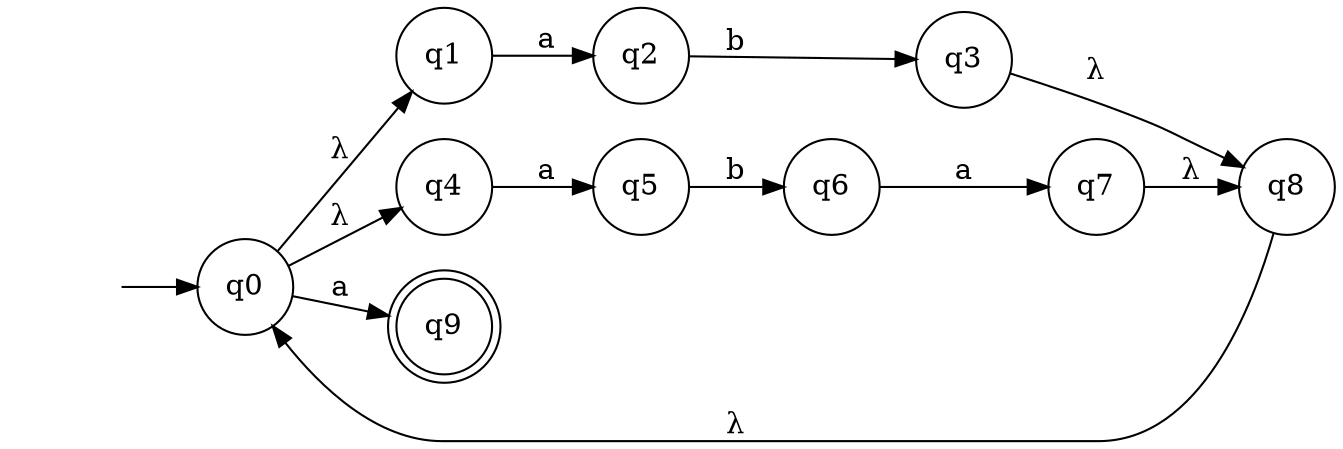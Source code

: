 digraph G {
  rankdir=LR;
  node [shape=circle] q0, q1, q2, q3, q4, q5, q6, q7, q8;
  node [shape = doublecircle, label="q9"]; q9;
  q0 -> q1 [label="λ"];
  q1 -> q2 [label="a"];
  q2 -> q3 [label="b"];
  q3 -> q8 [label="λ"];
  q0 -> q4 [label="λ"];
  q4 -> q5 [label="a"];
  q5 -> q6 [label="b"];
  q6 -> q7 [label="a"];
  q7 -> q8 [label="λ"];
  q8 -> q0 [label="λ"];
  q0 -> q9 [label="a"];

  node [shape=none, label=""]; 0;
  0 -> q0 [label=""]

}